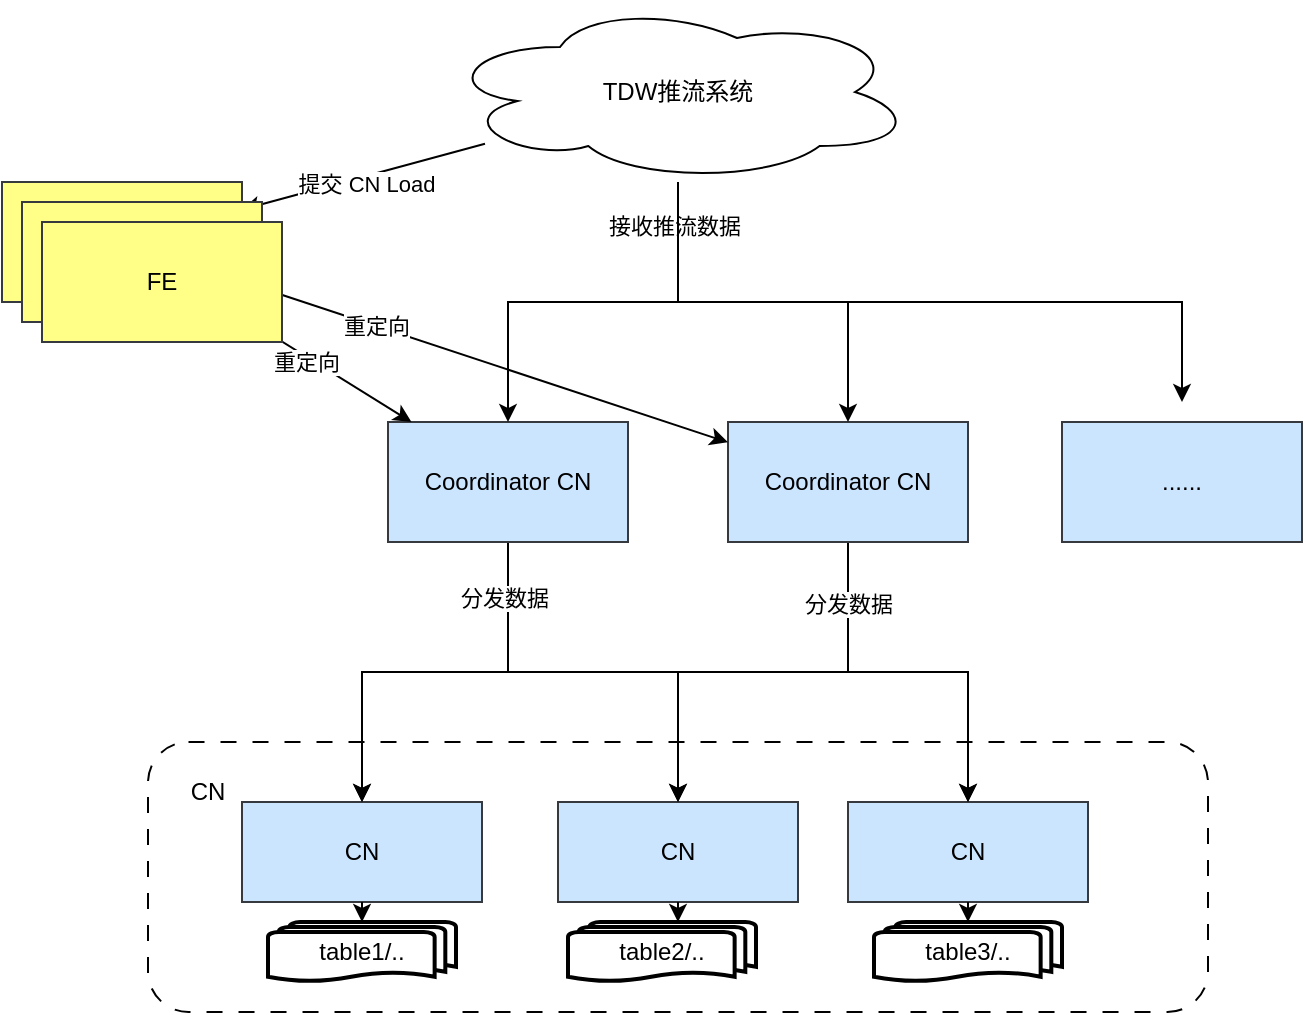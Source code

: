 <mxfile version="24.4.3" type="github">
  <diagram name="第 1 页" id="TWkybqMjBzbYzwkUaGh_">
    <mxGraphModel dx="2074" dy="1121" grid="1" gridSize="10" guides="1" tooltips="1" connect="1" arrows="1" fold="1" page="1" pageScale="1" pageWidth="3300" pageHeight="4681" math="0" shadow="0">
      <root>
        <mxCell id="0" />
        <mxCell id="1" parent="0" />
        <mxCell id="84jEJ39VK-WOMlcSPta1-4" value="" style="rounded=1;whiteSpace=wrap;html=1;shadow=0;gradientColor=none;fillColor=default;dashed=1;dashPattern=8 8;" parent="1" vertex="1">
          <mxGeometry x="830" y="560" width="530" height="135" as="geometry" />
        </mxCell>
        <mxCell id="84jEJ39VK-WOMlcSPta1-1" value="CN" style="rounded=0;whiteSpace=wrap;html=1;fillColor=#cce5ff;strokeColor=#36393d;" parent="1" vertex="1">
          <mxGeometry x="877" y="590" width="120" height="50" as="geometry" />
        </mxCell>
        <mxCell id="84jEJ39VK-WOMlcSPta1-2" value="CN" style="rounded=0;whiteSpace=wrap;html=1;fillColor=#cce5ff;strokeColor=#36393d;" parent="1" vertex="1">
          <mxGeometry x="1180" y="590" width="120" height="50" as="geometry" />
        </mxCell>
        <mxCell id="84jEJ39VK-WOMlcSPta1-3" value="CN" style="rounded=0;whiteSpace=wrap;html=1;fillColor=#cce5ff;strokeColor=#36393d;" parent="1" vertex="1">
          <mxGeometry x="1035" y="590" width="120" height="50" as="geometry" />
        </mxCell>
        <mxCell id="84jEJ39VK-WOMlcSPta1-7" value="table1/.." style="strokeWidth=2;html=1;shape=mxgraph.flowchart.multi-document;whiteSpace=wrap;" parent="1" vertex="1">
          <mxGeometry x="890" y="650" width="94" height="30" as="geometry" />
        </mxCell>
        <mxCell id="84jEJ39VK-WOMlcSPta1-8" value="table2/.." style="strokeWidth=2;html=1;shape=mxgraph.flowchart.multi-document;whiteSpace=wrap;" parent="1" vertex="1">
          <mxGeometry x="1040" y="650" width="94" height="30" as="geometry" />
        </mxCell>
        <mxCell id="84jEJ39VK-WOMlcSPta1-9" value="table3/.." style="strokeWidth=2;html=1;shape=mxgraph.flowchart.multi-document;whiteSpace=wrap;" parent="1" vertex="1">
          <mxGeometry x="1193" y="650" width="94" height="30" as="geometry" />
        </mxCell>
        <mxCell id="84jEJ39VK-WOMlcSPta1-10" style="edgeStyle=orthogonalEdgeStyle;rounded=0;orthogonalLoop=1;jettySize=auto;html=1;exitX=0.5;exitY=1;exitDx=0;exitDy=0;entryX=0.5;entryY=0;entryDx=0;entryDy=0;entryPerimeter=0;" parent="1" source="84jEJ39VK-WOMlcSPta1-1" target="84jEJ39VK-WOMlcSPta1-7" edge="1">
          <mxGeometry relative="1" as="geometry" />
        </mxCell>
        <mxCell id="84jEJ39VK-WOMlcSPta1-11" style="edgeStyle=orthogonalEdgeStyle;rounded=0;orthogonalLoop=1;jettySize=auto;html=1;exitX=0.5;exitY=1;exitDx=0;exitDy=0;entryX=0.585;entryY=0;entryDx=0;entryDy=0;entryPerimeter=0;" parent="1" source="84jEJ39VK-WOMlcSPta1-3" target="84jEJ39VK-WOMlcSPta1-8" edge="1">
          <mxGeometry relative="1" as="geometry" />
        </mxCell>
        <mxCell id="84jEJ39VK-WOMlcSPta1-12" style="edgeStyle=orthogonalEdgeStyle;rounded=0;orthogonalLoop=1;jettySize=auto;html=1;exitX=0.5;exitY=1;exitDx=0;exitDy=0;entryX=0.5;entryY=0;entryDx=0;entryDy=0;entryPerimeter=0;" parent="1" source="84jEJ39VK-WOMlcSPta1-2" target="84jEJ39VK-WOMlcSPta1-9" edge="1">
          <mxGeometry relative="1" as="geometry" />
        </mxCell>
        <mxCell id="84jEJ39VK-WOMlcSPta1-14" value="FE" style="rounded=0;whiteSpace=wrap;html=1;fillColor=#ffff88;strokeColor=#36393d;" parent="1" vertex="1">
          <mxGeometry x="757" y="280" width="120" height="60" as="geometry" />
        </mxCell>
        <mxCell id="84jEJ39VK-WOMlcSPta1-28" style="edgeStyle=orthogonalEdgeStyle;rounded=0;orthogonalLoop=1;jettySize=auto;html=1;" parent="1" source="84jEJ39VK-WOMlcSPta1-15" target="84jEJ39VK-WOMlcSPta1-1" edge="1">
          <mxGeometry relative="1" as="geometry" />
        </mxCell>
        <mxCell id="84jEJ39VK-WOMlcSPta1-29" style="edgeStyle=orthogonalEdgeStyle;rounded=0;orthogonalLoop=1;jettySize=auto;html=1;" parent="1" source="84jEJ39VK-WOMlcSPta1-15" target="84jEJ39VK-WOMlcSPta1-3" edge="1">
          <mxGeometry relative="1" as="geometry" />
        </mxCell>
        <mxCell id="84jEJ39VK-WOMlcSPta1-36" style="edgeStyle=orthogonalEdgeStyle;rounded=0;orthogonalLoop=1;jettySize=auto;html=1;exitX=0.5;exitY=1;exitDx=0;exitDy=0;entryX=0.5;entryY=0;entryDx=0;entryDy=0;" parent="1" source="84jEJ39VK-WOMlcSPta1-15" target="84jEJ39VK-WOMlcSPta1-2" edge="1">
          <mxGeometry relative="1" as="geometry" />
        </mxCell>
        <mxCell id="84jEJ39VK-WOMlcSPta1-38" value="分发数据" style="edgeLabel;html=1;align=center;verticalAlign=middle;resizable=0;points=[];" parent="84jEJ39VK-WOMlcSPta1-36" vertex="1" connectable="0">
          <mxGeometry x="-0.844" y="-2" relative="1" as="geometry">
            <mxPoint as="offset" />
          </mxGeometry>
        </mxCell>
        <mxCell id="84jEJ39VK-WOMlcSPta1-15" value="Coordinator CN" style="rounded=0;whiteSpace=wrap;html=1;fillColor=#cce5ff;strokeColor=#36393d;" parent="1" vertex="1">
          <mxGeometry x="950" y="400" width="120" height="60" as="geometry" />
        </mxCell>
        <mxCell id="84jEJ39VK-WOMlcSPta1-33" style="edgeStyle=orthogonalEdgeStyle;rounded=0;orthogonalLoop=1;jettySize=auto;html=1;exitX=0.5;exitY=1;exitDx=0;exitDy=0;entryX=0.5;entryY=0;entryDx=0;entryDy=0;" parent="1" source="84jEJ39VK-WOMlcSPta1-16" target="84jEJ39VK-WOMlcSPta1-1" edge="1">
          <mxGeometry relative="1" as="geometry" />
        </mxCell>
        <mxCell id="84jEJ39VK-WOMlcSPta1-34" style="edgeStyle=orthogonalEdgeStyle;rounded=0;orthogonalLoop=1;jettySize=auto;html=1;exitX=0.5;exitY=1;exitDx=0;exitDy=0;entryX=0.5;entryY=0;entryDx=0;entryDy=0;" parent="1" source="84jEJ39VK-WOMlcSPta1-16" target="84jEJ39VK-WOMlcSPta1-3" edge="1">
          <mxGeometry relative="1" as="geometry" />
        </mxCell>
        <mxCell id="84jEJ39VK-WOMlcSPta1-37" style="edgeStyle=orthogonalEdgeStyle;rounded=0;orthogonalLoop=1;jettySize=auto;html=1;exitX=0.5;exitY=1;exitDx=0;exitDy=0;entryX=0.5;entryY=0;entryDx=0;entryDy=0;" parent="1" source="84jEJ39VK-WOMlcSPta1-16" target="84jEJ39VK-WOMlcSPta1-2" edge="1">
          <mxGeometry relative="1" as="geometry" />
        </mxCell>
        <mxCell id="84jEJ39VK-WOMlcSPta1-39" value="分发数据" style="edgeLabel;html=1;align=center;verticalAlign=middle;resizable=0;points=[];" parent="84jEJ39VK-WOMlcSPta1-37" vertex="1" connectable="0">
          <mxGeometry x="-0.674" relative="1" as="geometry">
            <mxPoint as="offset" />
          </mxGeometry>
        </mxCell>
        <mxCell id="84jEJ39VK-WOMlcSPta1-16" value="Coordinator CN" style="rounded=0;whiteSpace=wrap;html=1;fillColor=#cce5ff;strokeColor=#36393d;" parent="1" vertex="1">
          <mxGeometry x="1120" y="400" width="120" height="60" as="geometry" />
        </mxCell>
        <mxCell id="84jEJ39VK-WOMlcSPta1-19" value="CN" style="text;html=1;align=center;verticalAlign=middle;whiteSpace=wrap;rounded=0;" parent="1" vertex="1">
          <mxGeometry x="830" y="570" width="60" height="30" as="geometry" />
        </mxCell>
        <mxCell id="84jEJ39VK-WOMlcSPta1-25" style="edgeStyle=orthogonalEdgeStyle;rounded=0;orthogonalLoop=1;jettySize=auto;html=1;entryX=0.5;entryY=0;entryDx=0;entryDy=0;" parent="1" source="84jEJ39VK-WOMlcSPta1-20" target="84jEJ39VK-WOMlcSPta1-15" edge="1">
          <mxGeometry relative="1" as="geometry" />
        </mxCell>
        <mxCell id="84jEJ39VK-WOMlcSPta1-40" value="接收推流数据" style="edgeLabel;html=1;align=center;verticalAlign=middle;resizable=0;points=[];" parent="84jEJ39VK-WOMlcSPta1-25" vertex="1" connectable="0">
          <mxGeometry x="-0.784" y="-2" relative="1" as="geometry">
            <mxPoint as="offset" />
          </mxGeometry>
        </mxCell>
        <mxCell id="84jEJ39VK-WOMlcSPta1-26" style="edgeStyle=orthogonalEdgeStyle;rounded=0;orthogonalLoop=1;jettySize=auto;html=1;" parent="1" source="84jEJ39VK-WOMlcSPta1-20" target="84jEJ39VK-WOMlcSPta1-16" edge="1">
          <mxGeometry relative="1" as="geometry" />
        </mxCell>
        <mxCell id="84jEJ39VK-WOMlcSPta1-51" style="edgeStyle=orthogonalEdgeStyle;rounded=0;orthogonalLoop=1;jettySize=auto;html=1;" parent="1" edge="1">
          <mxGeometry relative="1" as="geometry">
            <mxPoint x="1095" y="300" as="sourcePoint" />
            <mxPoint x="1347" y="390" as="targetPoint" />
            <Array as="points">
              <mxPoint x="1095" y="340" />
              <mxPoint x="1347" y="340" />
            </Array>
          </mxGeometry>
        </mxCell>
        <mxCell id="84jEJ39VK-WOMlcSPta1-20" value="TDW推流系统" style="ellipse;shape=cloud;whiteSpace=wrap;html=1;" parent="1" vertex="1">
          <mxGeometry x="977" y="190" width="236" height="90" as="geometry" />
        </mxCell>
        <mxCell id="84jEJ39VK-WOMlcSPta1-44" value="" style="endArrow=classic;html=1;rounded=0;" parent="1" source="84jEJ39VK-WOMlcSPta1-14" target="84jEJ39VK-WOMlcSPta1-15" edge="1">
          <mxGeometry width="50" height="50" relative="1" as="geometry">
            <mxPoint x="670" y="470" as="sourcePoint" />
            <mxPoint x="720" y="420" as="targetPoint" />
          </mxGeometry>
        </mxCell>
        <mxCell id="84jEJ39VK-WOMlcSPta1-55" value="重定向" style="edgeLabel;html=1;align=center;verticalAlign=middle;resizable=0;points=[];" parent="84jEJ39VK-WOMlcSPta1-44" vertex="1" connectable="0">
          <mxGeometry x="-0.071" y="-2" relative="1" as="geometry">
            <mxPoint as="offset" />
          </mxGeometry>
        </mxCell>
        <mxCell id="84jEJ39VK-WOMlcSPta1-45" value="" style="endArrow=classic;html=1;rounded=0;" parent="1" source="84jEJ39VK-WOMlcSPta1-14" target="84jEJ39VK-WOMlcSPta1-16" edge="1">
          <mxGeometry width="50" height="50" relative="1" as="geometry">
            <mxPoint x="750" y="490" as="sourcePoint" />
            <mxPoint x="800" y="440" as="targetPoint" />
          </mxGeometry>
        </mxCell>
        <mxCell id="84jEJ39VK-WOMlcSPta1-54" value="重定向" style="edgeLabel;html=1;align=center;verticalAlign=middle;resizable=0;points=[];" parent="84jEJ39VK-WOMlcSPta1-45" vertex="1" connectable="0">
          <mxGeometry x="-0.451" relative="1" as="geometry">
            <mxPoint as="offset" />
          </mxGeometry>
        </mxCell>
        <mxCell id="84jEJ39VK-WOMlcSPta1-48" value="......" style="rounded=0;whiteSpace=wrap;html=1;fillColor=#cce5ff;strokeColor=#36393d;" parent="1" vertex="1">
          <mxGeometry x="1287" y="400" width="120" height="60" as="geometry" />
        </mxCell>
        <mxCell id="84jEJ39VK-WOMlcSPta1-52" value="" style="endArrow=classic;html=1;rounded=0;" parent="1" source="84jEJ39VK-WOMlcSPta1-20" target="84jEJ39VK-WOMlcSPta1-14" edge="1">
          <mxGeometry width="50" height="50" relative="1" as="geometry">
            <mxPoint x="560" y="360" as="sourcePoint" />
            <mxPoint x="610" y="310" as="targetPoint" />
          </mxGeometry>
        </mxCell>
        <mxCell id="84jEJ39VK-WOMlcSPta1-53" value="提交 CN Load" style="edgeLabel;html=1;align=center;verticalAlign=middle;resizable=0;points=[];" parent="84jEJ39VK-WOMlcSPta1-52" vertex="1" connectable="0">
          <mxGeometry x="0.0" y="3" relative="1" as="geometry">
            <mxPoint as="offset" />
          </mxGeometry>
        </mxCell>
        <mxCell id="84jEJ39VK-WOMlcSPta1-58" value="FE" style="rounded=0;whiteSpace=wrap;html=1;fillColor=#ffff88;strokeColor=#36393d;" parent="1" vertex="1">
          <mxGeometry x="767" y="290" width="120" height="60" as="geometry" />
        </mxCell>
        <mxCell id="84jEJ39VK-WOMlcSPta1-59" value="FE" style="rounded=0;whiteSpace=wrap;html=1;fillColor=#ffff88;strokeColor=#36393d;" parent="1" vertex="1">
          <mxGeometry x="777" y="300" width="120" height="60" as="geometry" />
        </mxCell>
      </root>
    </mxGraphModel>
  </diagram>
</mxfile>
